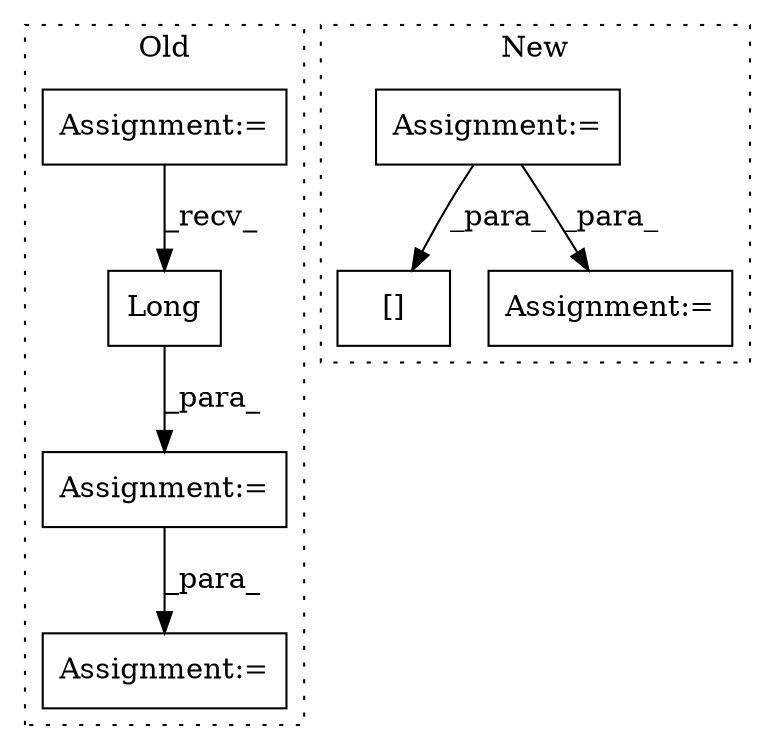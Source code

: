 digraph G {
subgraph cluster0 {
1 [label="Long" a="32" s="4716" l="6" shape="box"];
3 [label="Assignment:=" a="7" s="4819" l="1" shape="box"];
4 [label="Assignment:=" a="7" s="4607" l="1" shape="box"];
7 [label="Assignment:=" a="7" s="4740" l="1" shape="box"];
label = "Old";
style="dotted";
}
subgraph cluster1 {
2 [label="[]" a="2" s="4577,4601" l="12,1" shape="box"];
5 [label="Assignment:=" a="7" s="4426" l="1" shape="box"];
6 [label="Assignment:=" a="7" s="4602" l="2" shape="box"];
label = "New";
style="dotted";
}
1 -> 7 [label="_para_"];
4 -> 1 [label="_recv_"];
5 -> 6 [label="_para_"];
5 -> 2 [label="_para_"];
7 -> 3 [label="_para_"];
}